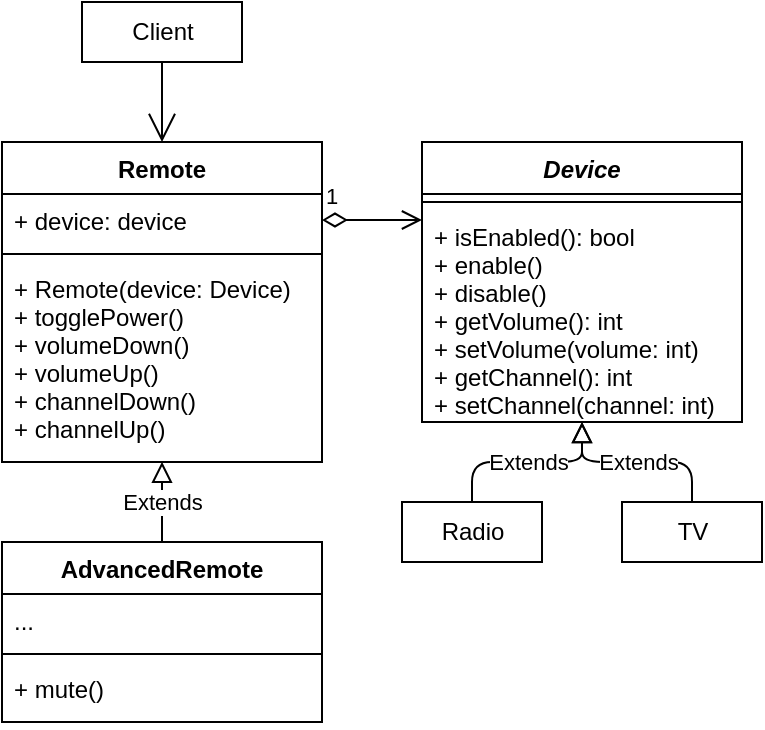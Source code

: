 <mxfile version="14.6.13" type="device"><diagram id="M4BCPS0O8v5lKu5EruA1" name="Страница 1"><mxGraphModel dx="1422" dy="822" grid="1" gridSize="10" guides="1" tooltips="1" connect="1" arrows="1" fold="1" page="1" pageScale="1" pageWidth="827" pageHeight="1169" math="0" shadow="0"><root><mxCell id="0"/><mxCell id="1" parent="0"/><mxCell id="yYV1eNcVCEtUfGZKNIfM-1" value="Device" style="swimlane;fontStyle=3;align=center;verticalAlign=top;childLayout=stackLayout;horizontal=1;startSize=26;horizontalStack=0;resizeParent=1;resizeParentMax=0;resizeLast=0;collapsible=1;marginBottom=0;" vertex="1" parent="1"><mxGeometry x="440" y="280" width="160" height="140" as="geometry"/></mxCell><mxCell id="yYV1eNcVCEtUfGZKNIfM-3" value="" style="line;strokeWidth=1;fillColor=none;align=left;verticalAlign=middle;spacingTop=-1;spacingLeft=3;spacingRight=3;rotatable=0;labelPosition=right;points=[];portConstraint=eastwest;" vertex="1" parent="yYV1eNcVCEtUfGZKNIfM-1"><mxGeometry y="26" width="160" height="8" as="geometry"/></mxCell><mxCell id="yYV1eNcVCEtUfGZKNIfM-4" value="+ isEnabled(): bool&#10;+ enable()&#10;+ disable()&#10;+ getVolume(): int&#10;+ setVolume(volume: int)&#10;+ getChannel(): int&#10;+ setChannel(channel: int)" style="text;strokeColor=none;fillColor=none;align=left;verticalAlign=top;spacingLeft=4;spacingRight=4;overflow=hidden;rotatable=0;points=[[0,0.5],[1,0.5]];portConstraint=eastwest;" vertex="1" parent="yYV1eNcVCEtUfGZKNIfM-1"><mxGeometry y="34" width="160" height="106" as="geometry"/></mxCell><mxCell id="yYV1eNcVCEtUfGZKNIfM-5" value="TV" style="html=1;" vertex="1" parent="1"><mxGeometry x="540" y="460" width="70" height="30" as="geometry"/></mxCell><mxCell id="yYV1eNcVCEtUfGZKNIfM-6" value="Radio" style="html=1;" vertex="1" parent="1"><mxGeometry x="430" y="460" width="70" height="30" as="geometry"/></mxCell><mxCell id="yYV1eNcVCEtUfGZKNIfM-7" value="Extends" style="endArrow=block;endSize=8;endFill=0;html=1;exitX=0.5;exitY=0;exitDx=0;exitDy=0;" edge="1" parent="1" source="yYV1eNcVCEtUfGZKNIfM-6"><mxGeometry width="160" relative="1" as="geometry"><mxPoint x="480" y="460" as="sourcePoint"/><mxPoint x="520" y="420" as="targetPoint"/><Array as="points"><mxPoint x="465" y="440"/><mxPoint x="520" y="440"/></Array></mxGeometry></mxCell><mxCell id="yYV1eNcVCEtUfGZKNIfM-8" value="Extends" style="endArrow=block;endSize=8;endFill=0;html=1;exitX=0.5;exitY=0;exitDx=0;exitDy=0;" edge="1" parent="1" source="yYV1eNcVCEtUfGZKNIfM-5"><mxGeometry width="160" relative="1" as="geometry"><mxPoint x="420" y="460" as="sourcePoint"/><mxPoint x="520" y="420" as="targetPoint"/><Array as="points"><mxPoint x="575" y="440"/><mxPoint x="520" y="440"/></Array></mxGeometry></mxCell><mxCell id="yYV1eNcVCEtUfGZKNIfM-9" value="Remote" style="swimlane;fontStyle=1;align=center;verticalAlign=top;childLayout=stackLayout;horizontal=1;startSize=26;horizontalStack=0;resizeParent=1;resizeParentMax=0;resizeLast=0;collapsible=1;marginBottom=0;" vertex="1" parent="1"><mxGeometry x="230" y="280" width="160" height="160" as="geometry"/></mxCell><mxCell id="yYV1eNcVCEtUfGZKNIfM-10" value="+ device: device" style="text;strokeColor=none;fillColor=none;align=left;verticalAlign=top;spacingLeft=4;spacingRight=4;overflow=hidden;rotatable=0;points=[[0,0.5],[1,0.5]];portConstraint=eastwest;" vertex="1" parent="yYV1eNcVCEtUfGZKNIfM-9"><mxGeometry y="26" width="160" height="26" as="geometry"/></mxCell><mxCell id="yYV1eNcVCEtUfGZKNIfM-11" value="" style="line;strokeWidth=1;fillColor=none;align=left;verticalAlign=middle;spacingTop=-1;spacingLeft=3;spacingRight=3;rotatable=0;labelPosition=right;points=[];portConstraint=eastwest;" vertex="1" parent="yYV1eNcVCEtUfGZKNIfM-9"><mxGeometry y="52" width="160" height="8" as="geometry"/></mxCell><mxCell id="yYV1eNcVCEtUfGZKNIfM-12" value="+ Remote(device: Device)&#10;+ togglePower()&#10;+ volumeDown()&#10;+ volumeUp()&#10;+ channelDown()&#10;+ channelUp()" style="text;strokeColor=none;fillColor=none;align=left;verticalAlign=top;spacingLeft=4;spacingRight=4;overflow=hidden;rotatable=0;points=[[0,0.5],[1,0.5]];portConstraint=eastwest;" vertex="1" parent="yYV1eNcVCEtUfGZKNIfM-9"><mxGeometry y="60" width="160" height="100" as="geometry"/></mxCell><mxCell id="yYV1eNcVCEtUfGZKNIfM-13" value="AdvancedRemote" style="swimlane;fontStyle=1;align=center;verticalAlign=top;childLayout=stackLayout;horizontal=1;startSize=26;horizontalStack=0;resizeParent=1;resizeParentMax=0;resizeLast=0;collapsible=1;marginBottom=0;" vertex="1" parent="1"><mxGeometry x="230" y="480" width="160" height="90" as="geometry"/></mxCell><mxCell id="yYV1eNcVCEtUfGZKNIfM-14" value="..." style="text;strokeColor=none;fillColor=none;align=left;verticalAlign=top;spacingLeft=4;spacingRight=4;overflow=hidden;rotatable=0;points=[[0,0.5],[1,0.5]];portConstraint=eastwest;" vertex="1" parent="yYV1eNcVCEtUfGZKNIfM-13"><mxGeometry y="26" width="160" height="26" as="geometry"/></mxCell><mxCell id="yYV1eNcVCEtUfGZKNIfM-15" value="" style="line;strokeWidth=1;fillColor=none;align=left;verticalAlign=middle;spacingTop=-1;spacingLeft=3;spacingRight=3;rotatable=0;labelPosition=right;points=[];portConstraint=eastwest;" vertex="1" parent="yYV1eNcVCEtUfGZKNIfM-13"><mxGeometry y="52" width="160" height="8" as="geometry"/></mxCell><mxCell id="yYV1eNcVCEtUfGZKNIfM-16" value="+ mute()" style="text;strokeColor=none;fillColor=none;align=left;verticalAlign=top;spacingLeft=4;spacingRight=4;overflow=hidden;rotatable=0;points=[[0,0.5],[1,0.5]];portConstraint=eastwest;" vertex="1" parent="yYV1eNcVCEtUfGZKNIfM-13"><mxGeometry y="60" width="160" height="30" as="geometry"/></mxCell><mxCell id="yYV1eNcVCEtUfGZKNIfM-17" value="Extends" style="endArrow=block;endSize=8;endFill=0;html=1;exitX=0.5;exitY=0;exitDx=0;exitDy=0;entryX=0.5;entryY=0.999;entryDx=0;entryDy=0;entryPerimeter=0;" edge="1" parent="1" source="yYV1eNcVCEtUfGZKNIfM-13" target="yYV1eNcVCEtUfGZKNIfM-12"><mxGeometry width="160" relative="1" as="geometry"><mxPoint x="60" y="474.8" as="sourcePoint"/><mxPoint x="320" y="450" as="targetPoint"/></mxGeometry></mxCell><mxCell id="yYV1eNcVCEtUfGZKNIfM-18" value="1" style="endArrow=open;html=1;endSize=8;startArrow=diamondThin;startSize=10;startFill=0;edgeStyle=orthogonalEdgeStyle;align=left;verticalAlign=bottom;" edge="1" parent="1"><mxGeometry x="-1" y="3" relative="1" as="geometry"><mxPoint x="390" y="319" as="sourcePoint"/><mxPoint x="440" y="319" as="targetPoint"/></mxGeometry></mxCell><mxCell id="yYV1eNcVCEtUfGZKNIfM-19" value="Client" style="html=1;" vertex="1" parent="1"><mxGeometry x="270" y="210" width="80" height="30" as="geometry"/></mxCell><mxCell id="yYV1eNcVCEtUfGZKNIfM-20" value="" style="endArrow=open;endFill=1;endSize=12;html=1;exitX=0.5;exitY=1;exitDx=0;exitDy=0;entryX=0.5;entryY=0;entryDx=0;entryDy=0;" edge="1" parent="1" source="yYV1eNcVCEtUfGZKNIfM-19" target="yYV1eNcVCEtUfGZKNIfM-9"><mxGeometry width="160" relative="1" as="geometry"><mxPoint x="250" y="300" as="sourcePoint"/><mxPoint x="410" y="300" as="targetPoint"/></mxGeometry></mxCell></root></mxGraphModel></diagram></mxfile>